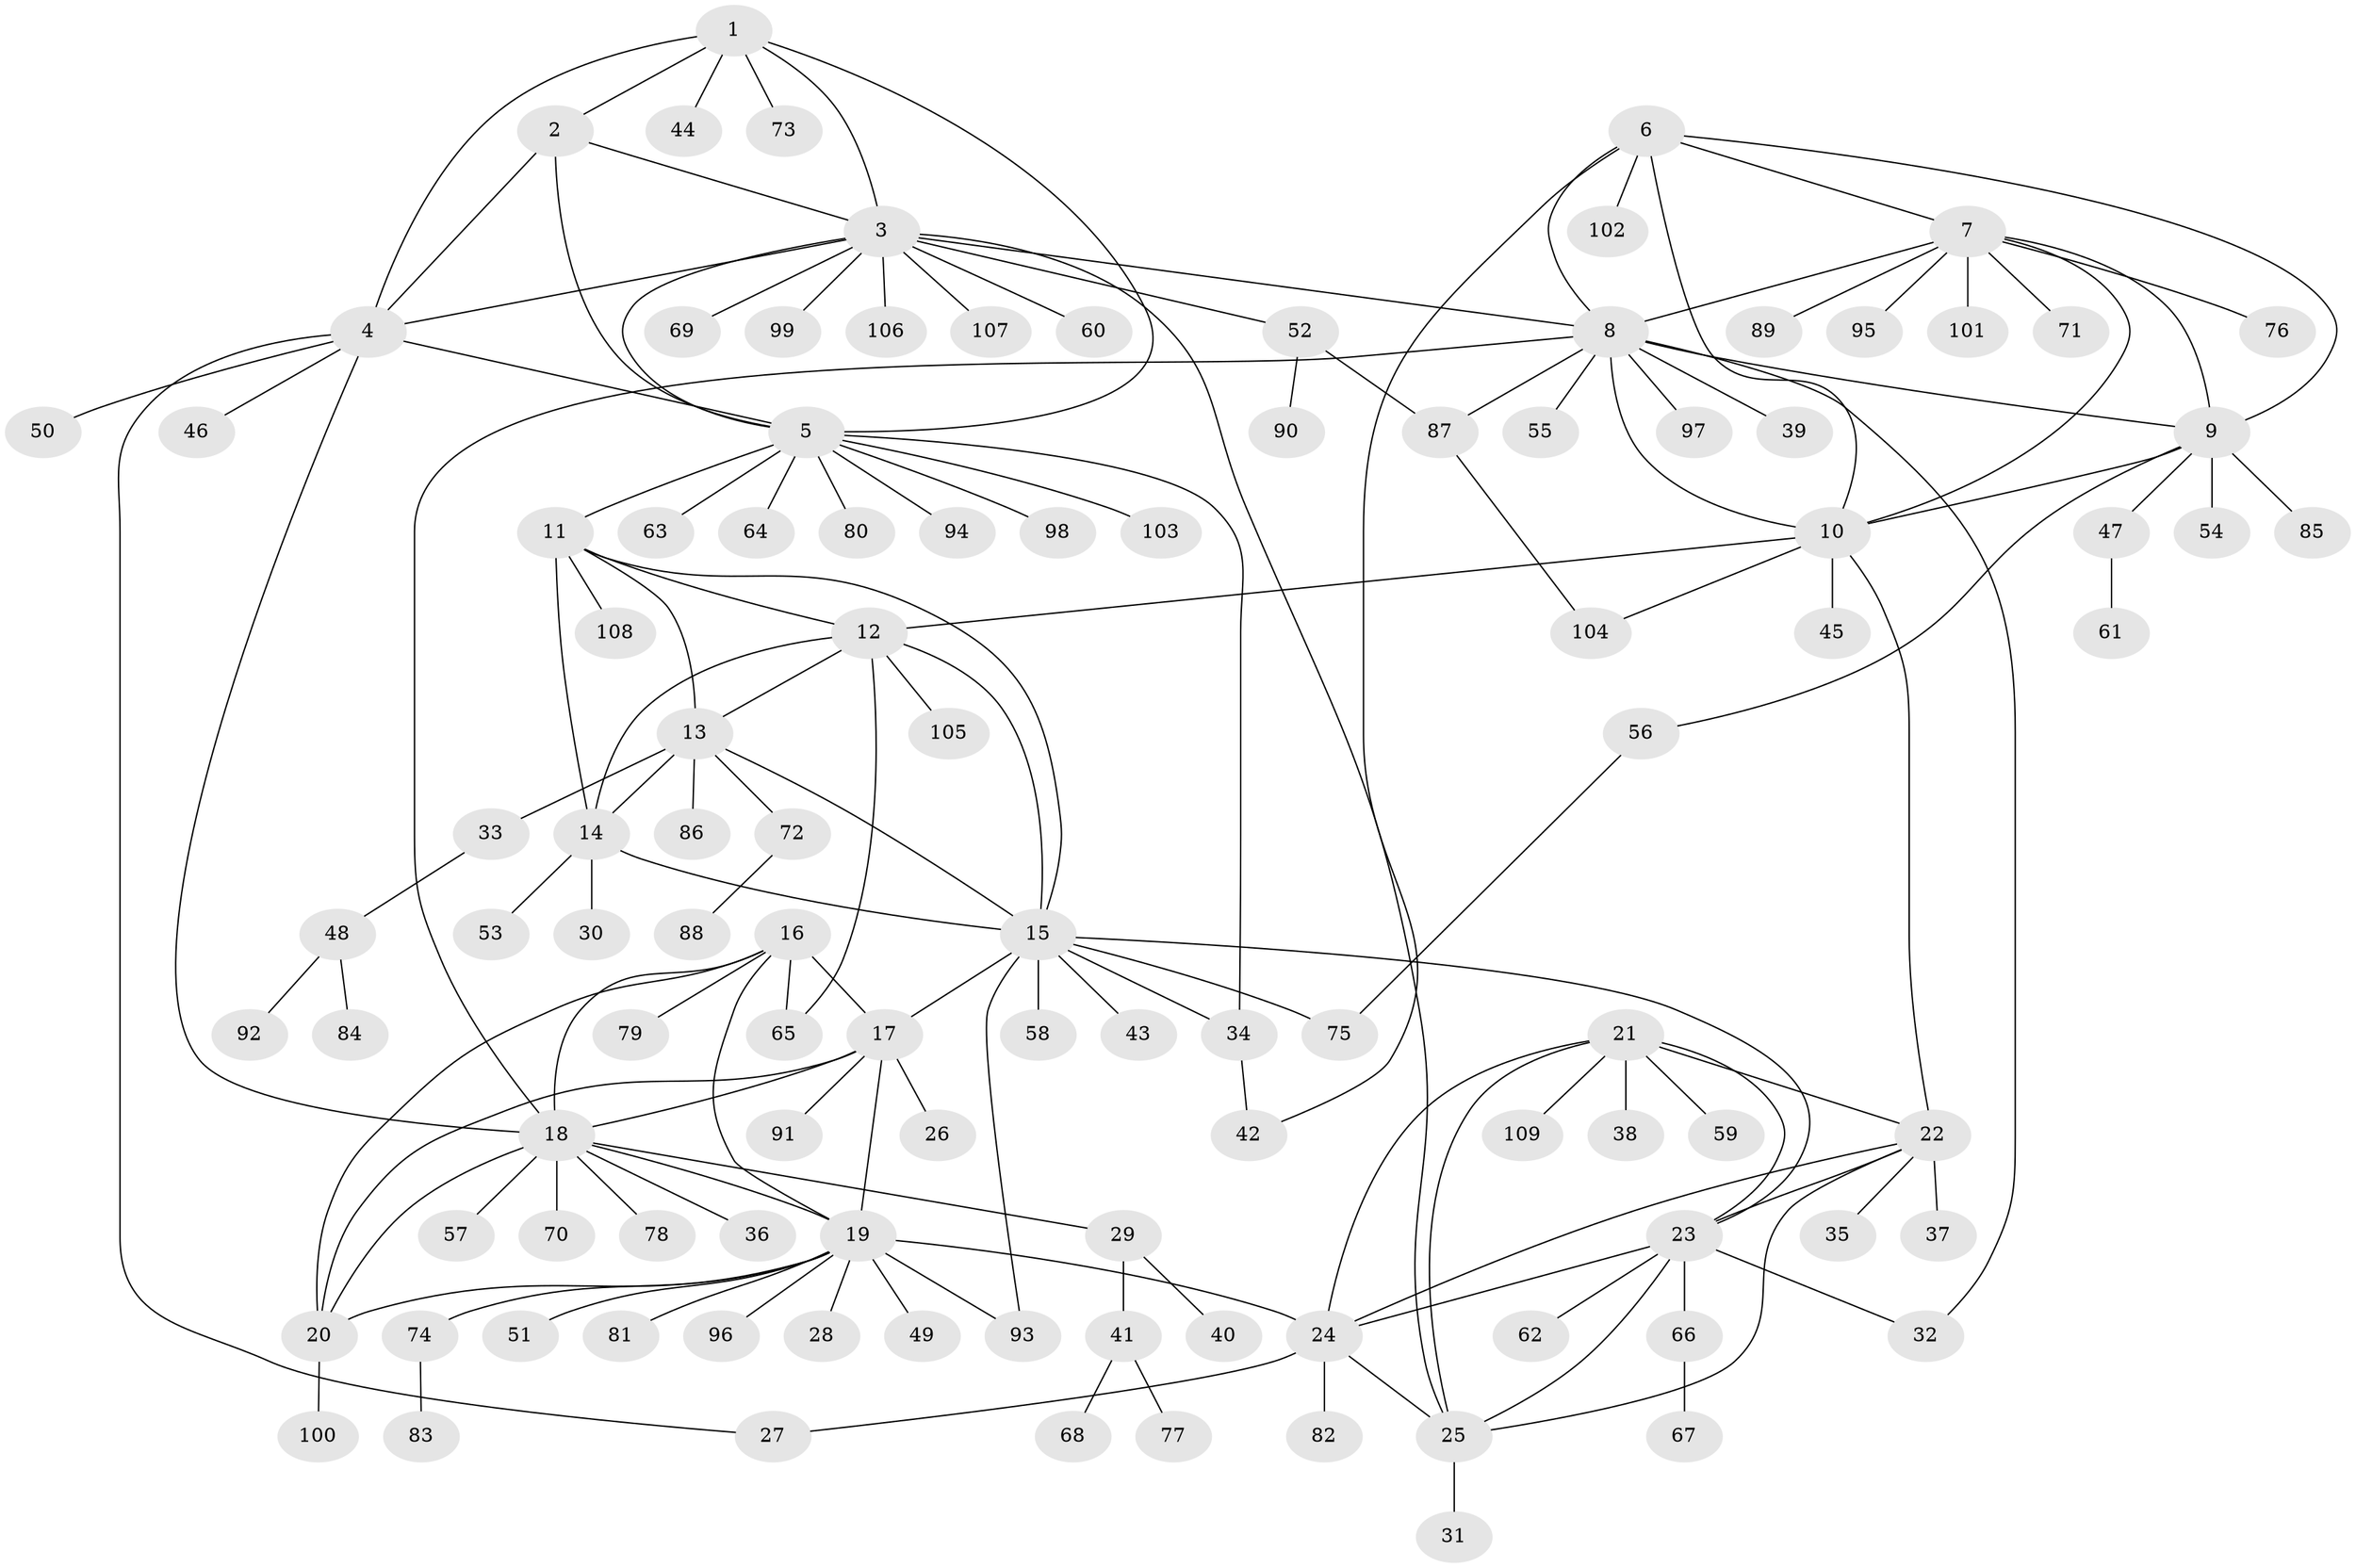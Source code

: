 // Generated by graph-tools (version 1.1) at 2025/50/03/09/25 03:50:42]
// undirected, 109 vertices, 153 edges
graph export_dot {
graph [start="1"]
  node [color=gray90,style=filled];
  1;
  2;
  3;
  4;
  5;
  6;
  7;
  8;
  9;
  10;
  11;
  12;
  13;
  14;
  15;
  16;
  17;
  18;
  19;
  20;
  21;
  22;
  23;
  24;
  25;
  26;
  27;
  28;
  29;
  30;
  31;
  32;
  33;
  34;
  35;
  36;
  37;
  38;
  39;
  40;
  41;
  42;
  43;
  44;
  45;
  46;
  47;
  48;
  49;
  50;
  51;
  52;
  53;
  54;
  55;
  56;
  57;
  58;
  59;
  60;
  61;
  62;
  63;
  64;
  65;
  66;
  67;
  68;
  69;
  70;
  71;
  72;
  73;
  74;
  75;
  76;
  77;
  78;
  79;
  80;
  81;
  82;
  83;
  84;
  85;
  86;
  87;
  88;
  89;
  90;
  91;
  92;
  93;
  94;
  95;
  96;
  97;
  98;
  99;
  100;
  101;
  102;
  103;
  104;
  105;
  106;
  107;
  108;
  109;
  1 -- 2;
  1 -- 3;
  1 -- 4;
  1 -- 5;
  1 -- 44;
  1 -- 73;
  2 -- 3;
  2 -- 4;
  2 -- 5;
  3 -- 4;
  3 -- 5;
  3 -- 8;
  3 -- 25;
  3 -- 52;
  3 -- 60;
  3 -- 69;
  3 -- 99;
  3 -- 106;
  3 -- 107;
  4 -- 5;
  4 -- 18;
  4 -- 27;
  4 -- 46;
  4 -- 50;
  5 -- 11;
  5 -- 34;
  5 -- 63;
  5 -- 64;
  5 -- 80;
  5 -- 94;
  5 -- 98;
  5 -- 103;
  6 -- 7;
  6 -- 8;
  6 -- 9;
  6 -- 10;
  6 -- 42;
  6 -- 102;
  7 -- 8;
  7 -- 9;
  7 -- 10;
  7 -- 71;
  7 -- 76;
  7 -- 89;
  7 -- 95;
  7 -- 101;
  8 -- 9;
  8 -- 10;
  8 -- 18;
  8 -- 32;
  8 -- 39;
  8 -- 55;
  8 -- 87;
  8 -- 97;
  9 -- 10;
  9 -- 47;
  9 -- 54;
  9 -- 56;
  9 -- 85;
  10 -- 12;
  10 -- 22;
  10 -- 45;
  10 -- 104;
  11 -- 12;
  11 -- 13;
  11 -- 14;
  11 -- 15;
  11 -- 108;
  12 -- 13;
  12 -- 14;
  12 -- 15;
  12 -- 65;
  12 -- 105;
  13 -- 14;
  13 -- 15;
  13 -- 33;
  13 -- 72;
  13 -- 86;
  14 -- 15;
  14 -- 30;
  14 -- 53;
  15 -- 17;
  15 -- 23;
  15 -- 34;
  15 -- 43;
  15 -- 58;
  15 -- 75;
  15 -- 93;
  16 -- 17;
  16 -- 18;
  16 -- 19;
  16 -- 20;
  16 -- 65;
  16 -- 79;
  17 -- 18;
  17 -- 19;
  17 -- 20;
  17 -- 26;
  17 -- 91;
  18 -- 19;
  18 -- 20;
  18 -- 29;
  18 -- 36;
  18 -- 57;
  18 -- 70;
  18 -- 78;
  19 -- 20;
  19 -- 24;
  19 -- 28;
  19 -- 49;
  19 -- 51;
  19 -- 74;
  19 -- 81;
  19 -- 93;
  19 -- 96;
  20 -- 100;
  21 -- 22;
  21 -- 23;
  21 -- 24;
  21 -- 25;
  21 -- 38;
  21 -- 59;
  21 -- 109;
  22 -- 23;
  22 -- 24;
  22 -- 25;
  22 -- 35;
  22 -- 37;
  23 -- 24;
  23 -- 25;
  23 -- 32;
  23 -- 62;
  23 -- 66;
  24 -- 25;
  24 -- 27;
  24 -- 82;
  25 -- 31;
  29 -- 40;
  29 -- 41;
  33 -- 48;
  34 -- 42;
  41 -- 68;
  41 -- 77;
  47 -- 61;
  48 -- 84;
  48 -- 92;
  52 -- 87;
  52 -- 90;
  56 -- 75;
  66 -- 67;
  72 -- 88;
  74 -- 83;
  87 -- 104;
}
